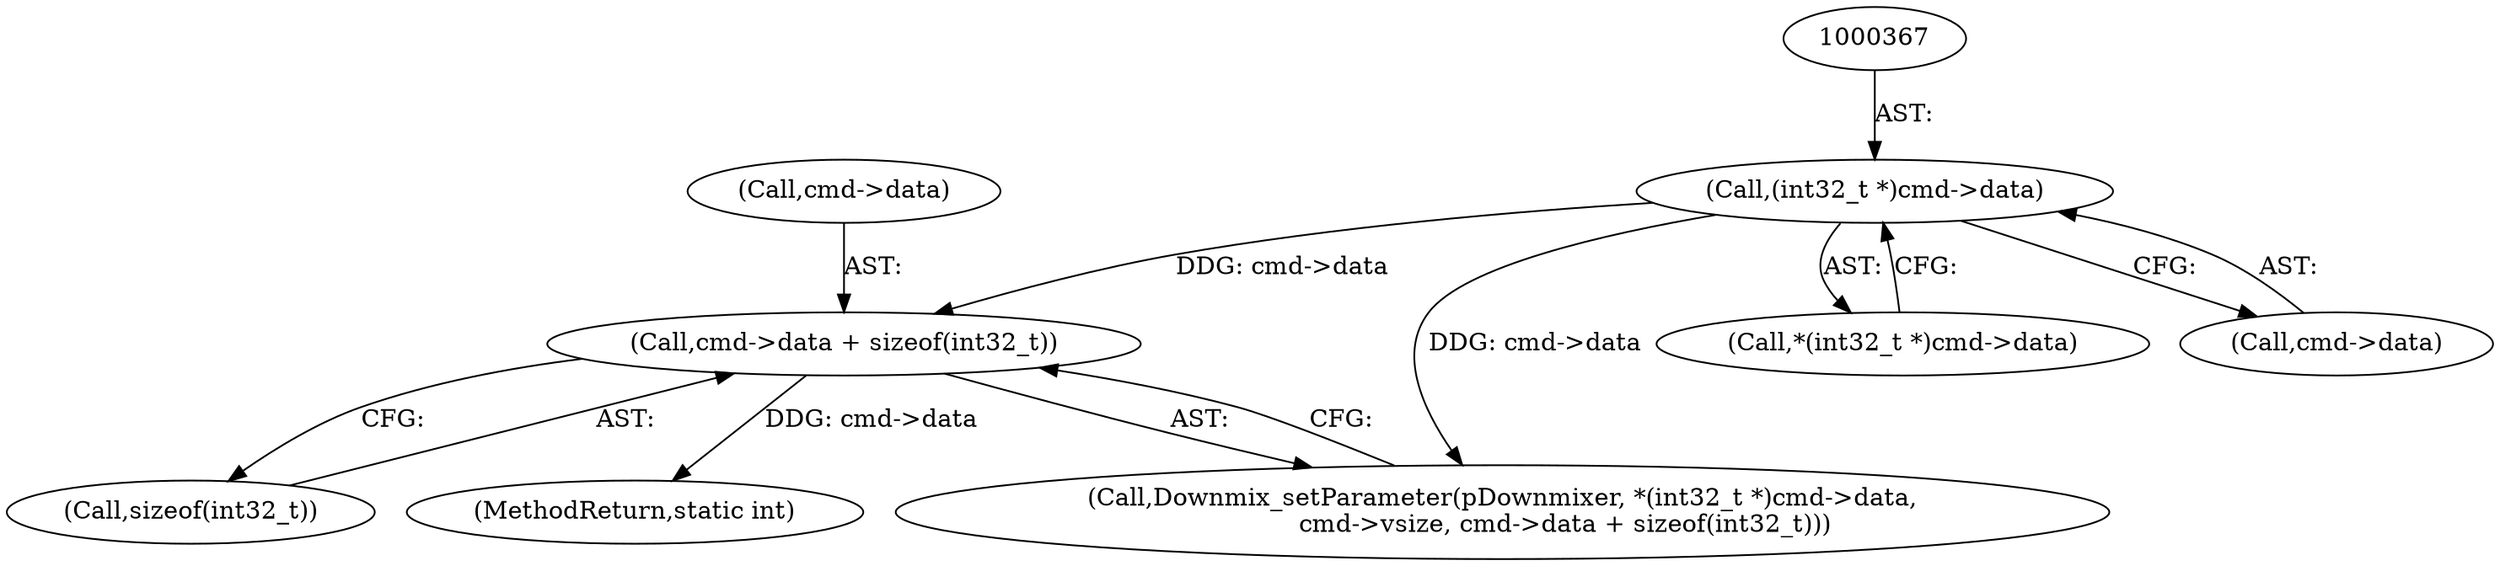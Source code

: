 digraph "0_Android_aeea52da00d210587fb3ed895de3d5f2e0264c88_0@API" {
"1000374" [label="(Call,cmd->data + sizeof(int32_t))"];
"1000366" [label="(Call,(int32_t *)cmd->data)"];
"1000378" [label="(Call,sizeof(int32_t))"];
"1000365" [label="(Call,*(int32_t *)cmd->data)"];
"1000572" [label="(MethodReturn,static int)"];
"1000374" [label="(Call,cmd->data + sizeof(int32_t))"];
"1000366" [label="(Call,(int32_t *)cmd->data)"];
"1000363" [label="(Call,Downmix_setParameter(pDownmixer, *(int32_t *)cmd->data,\n                cmd->vsize, cmd->data + sizeof(int32_t)))"];
"1000368" [label="(Call,cmd->data)"];
"1000375" [label="(Call,cmd->data)"];
"1000374" -> "1000363"  [label="AST: "];
"1000374" -> "1000378"  [label="CFG: "];
"1000375" -> "1000374"  [label="AST: "];
"1000378" -> "1000374"  [label="AST: "];
"1000363" -> "1000374"  [label="CFG: "];
"1000374" -> "1000572"  [label="DDG: cmd->data"];
"1000366" -> "1000374"  [label="DDG: cmd->data"];
"1000366" -> "1000365"  [label="AST: "];
"1000366" -> "1000368"  [label="CFG: "];
"1000367" -> "1000366"  [label="AST: "];
"1000368" -> "1000366"  [label="AST: "];
"1000365" -> "1000366"  [label="CFG: "];
"1000366" -> "1000363"  [label="DDG: cmd->data"];
}

